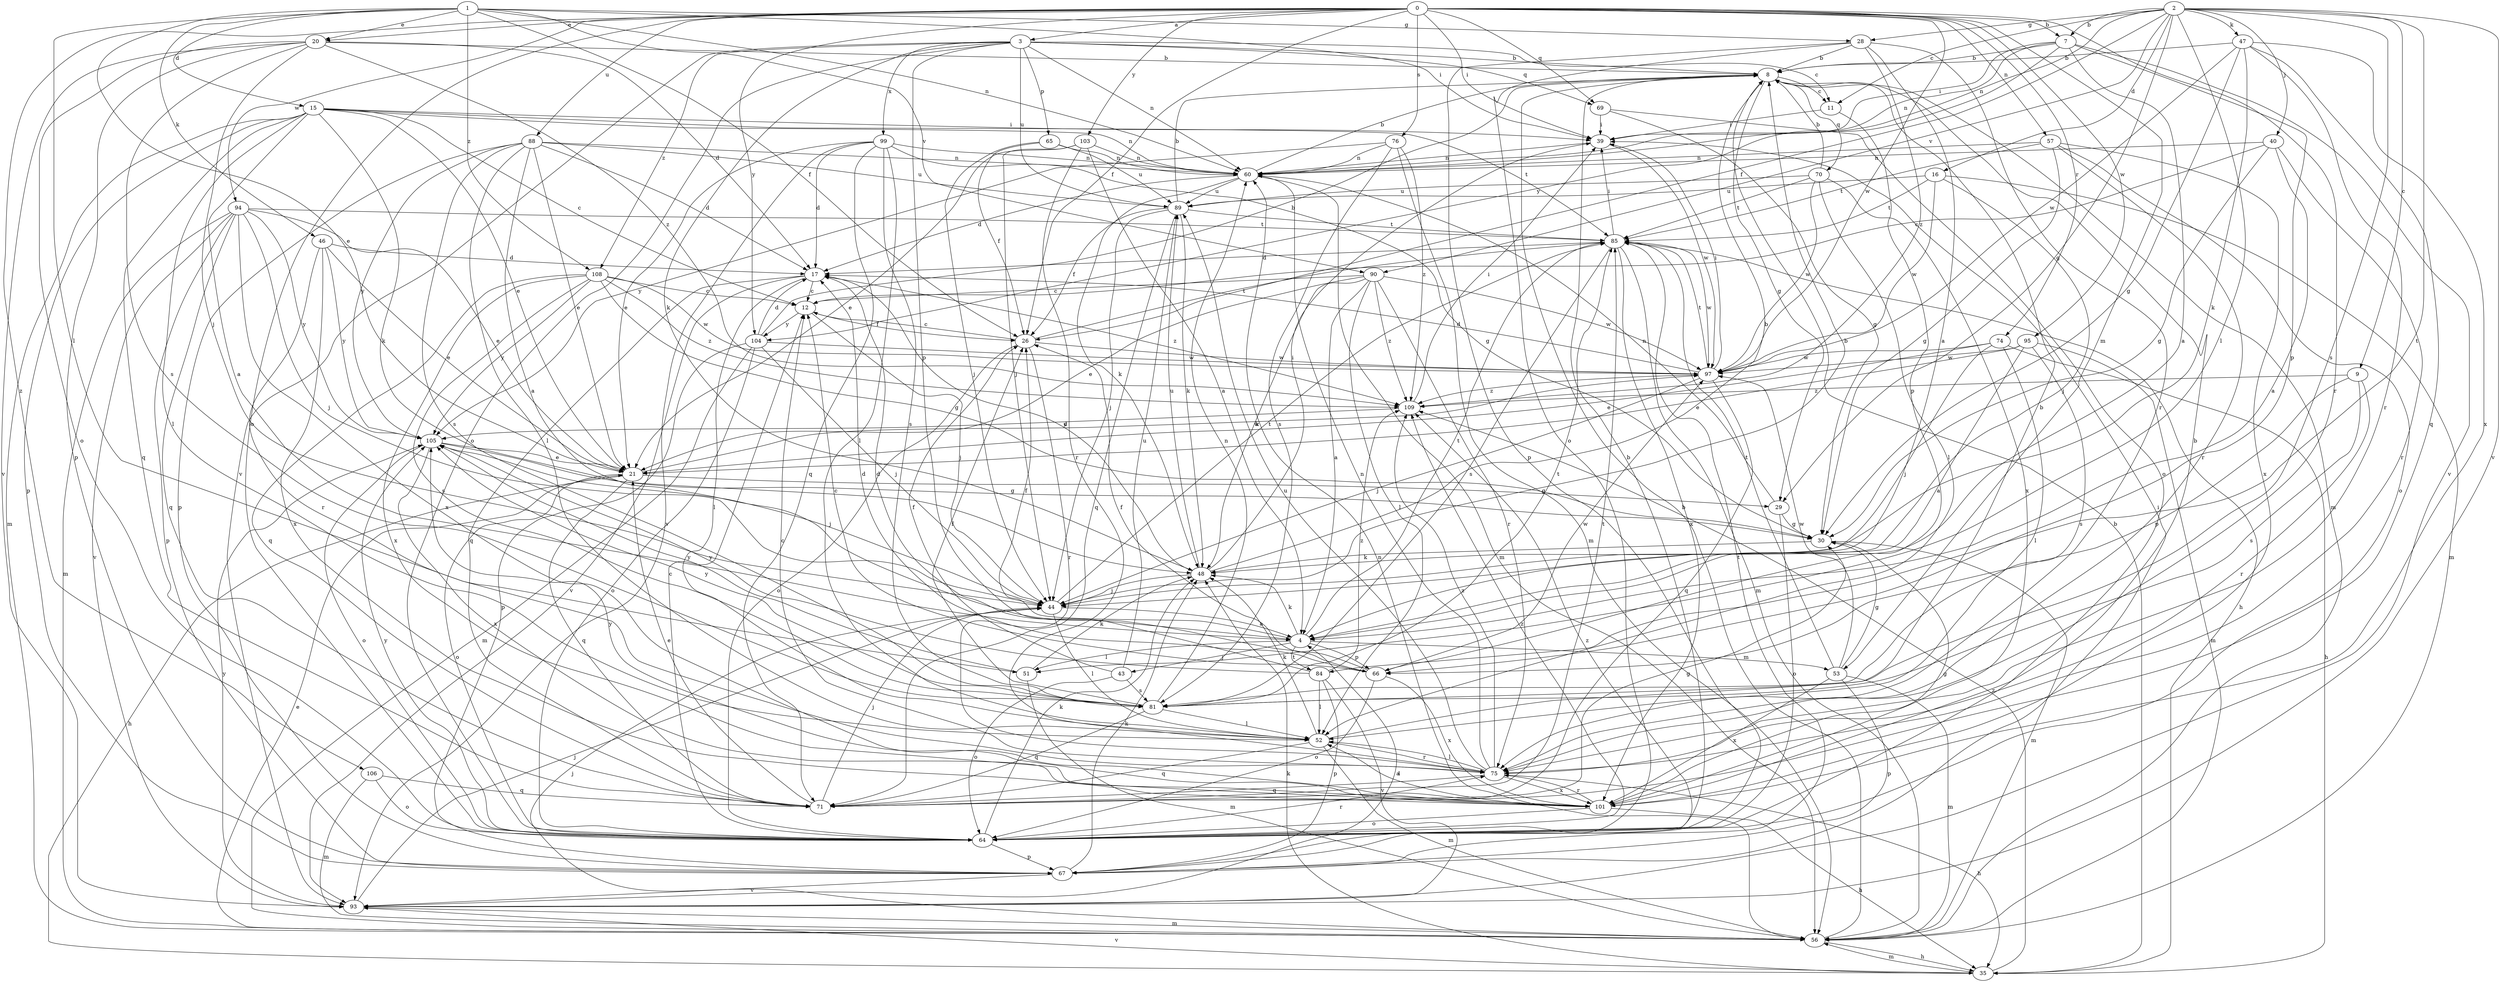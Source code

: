 strict digraph  {
0;
1;
2;
3;
4;
7;
8;
9;
11;
12;
15;
16;
17;
20;
21;
26;
28;
29;
30;
35;
39;
40;
43;
44;
46;
47;
48;
51;
52;
53;
56;
57;
60;
64;
65;
66;
67;
69;
70;
71;
74;
75;
76;
81;
84;
85;
88;
89;
90;
93;
94;
95;
97;
99;
101;
103;
104;
105;
106;
108;
109;
0 -> 3  [label=a];
0 -> 7  [label=b];
0 -> 20  [label=e];
0 -> 26  [label=f];
0 -> 39  [label=i];
0 -> 53  [label=m];
0 -> 57  [label=n];
0 -> 64  [label=o];
0 -> 69  [label=q];
0 -> 74  [label=r];
0 -> 75  [label=r];
0 -> 76  [label=s];
0 -> 88  [label=u];
0 -> 94  [label=w];
0 -> 95  [label=w];
0 -> 97  [label=w];
0 -> 103  [label=y];
0 -> 104  [label=y];
0 -> 106  [label=z];
1 -> 15  [label=d];
1 -> 20  [label=e];
1 -> 21  [label=e];
1 -> 26  [label=f];
1 -> 28  [label=g];
1 -> 39  [label=i];
1 -> 46  [label=k];
1 -> 51  [label=l];
1 -> 60  [label=n];
1 -> 90  [label=v];
1 -> 108  [label=z];
2 -> 7  [label=b];
2 -> 9  [label=c];
2 -> 11  [label=c];
2 -> 16  [label=d];
2 -> 26  [label=f];
2 -> 28  [label=g];
2 -> 29  [label=g];
2 -> 40  [label=j];
2 -> 47  [label=k];
2 -> 51  [label=l];
2 -> 60  [label=n];
2 -> 81  [label=s];
2 -> 84  [label=t];
2 -> 90  [label=v];
2 -> 93  [label=v];
3 -> 8  [label=b];
3 -> 11  [label=c];
3 -> 48  [label=k];
3 -> 60  [label=n];
3 -> 64  [label=o];
3 -> 65  [label=p];
3 -> 66  [label=p];
3 -> 69  [label=q];
3 -> 89  [label=u];
3 -> 93  [label=v];
3 -> 99  [label=x];
3 -> 108  [label=z];
4 -> 26  [label=f];
4 -> 43  [label=j];
4 -> 48  [label=k];
4 -> 51  [label=l];
4 -> 53  [label=m];
4 -> 66  [label=p];
4 -> 84  [label=t];
4 -> 85  [label=t];
7 -> 4  [label=a];
7 -> 8  [label=b];
7 -> 39  [label=i];
7 -> 60  [label=n];
7 -> 66  [label=p];
7 -> 93  [label=v];
7 -> 104  [label=y];
8 -> 11  [label=c];
8 -> 29  [label=g];
8 -> 56  [label=m];
8 -> 70  [label=q];
9 -> 66  [label=p];
9 -> 75  [label=r];
9 -> 81  [label=s];
9 -> 109  [label=z];
11 -> 39  [label=i];
11 -> 66  [label=p];
12 -> 26  [label=f];
12 -> 44  [label=j];
12 -> 104  [label=y];
15 -> 4  [label=a];
15 -> 12  [label=c];
15 -> 21  [label=e];
15 -> 39  [label=i];
15 -> 48  [label=k];
15 -> 52  [label=l];
15 -> 56  [label=m];
15 -> 60  [label=n];
15 -> 67  [label=p];
15 -> 71  [label=q];
15 -> 85  [label=t];
16 -> 44  [label=j];
16 -> 56  [label=m];
16 -> 85  [label=t];
16 -> 89  [label=u];
16 -> 97  [label=w];
17 -> 12  [label=c];
17 -> 52  [label=l];
17 -> 71  [label=q];
17 -> 93  [label=v];
17 -> 109  [label=z];
20 -> 8  [label=b];
20 -> 17  [label=d];
20 -> 44  [label=j];
20 -> 64  [label=o];
20 -> 67  [label=p];
20 -> 81  [label=s];
20 -> 93  [label=v];
20 -> 109  [label=z];
21 -> 29  [label=g];
21 -> 35  [label=h];
21 -> 64  [label=o];
21 -> 71  [label=q];
21 -> 97  [label=w];
26 -> 12  [label=c];
26 -> 64  [label=o];
26 -> 75  [label=r];
26 -> 85  [label=t];
26 -> 97  [label=w];
28 -> 4  [label=a];
28 -> 8  [label=b];
28 -> 64  [label=o];
28 -> 67  [label=p];
28 -> 75  [label=r];
28 -> 109  [label=z];
29 -> 30  [label=g];
29 -> 60  [label=n];
29 -> 64  [label=o];
30 -> 48  [label=k];
30 -> 56  [label=m];
35 -> 8  [label=b];
35 -> 48  [label=k];
35 -> 56  [label=m];
35 -> 93  [label=v];
35 -> 109  [label=z];
39 -> 60  [label=n];
39 -> 97  [label=w];
40 -> 4  [label=a];
40 -> 12  [label=c];
40 -> 30  [label=g];
40 -> 60  [label=n];
40 -> 75  [label=r];
43 -> 26  [label=f];
43 -> 64  [label=o];
43 -> 81  [label=s];
43 -> 89  [label=u];
44 -> 4  [label=a];
44 -> 8  [label=b];
44 -> 52  [label=l];
44 -> 85  [label=t];
46 -> 17  [label=d];
46 -> 21  [label=e];
46 -> 75  [label=r];
46 -> 101  [label=x];
46 -> 105  [label=y];
47 -> 8  [label=b];
47 -> 30  [label=g];
47 -> 48  [label=k];
47 -> 71  [label=q];
47 -> 75  [label=r];
47 -> 97  [label=w];
47 -> 101  [label=x];
48 -> 8  [label=b];
48 -> 17  [label=d];
48 -> 39  [label=i];
48 -> 44  [label=j];
48 -> 89  [label=u];
51 -> 48  [label=k];
51 -> 56  [label=m];
51 -> 105  [label=y];
52 -> 8  [label=b];
52 -> 48  [label=k];
52 -> 56  [label=m];
52 -> 71  [label=q];
52 -> 75  [label=r];
53 -> 30  [label=g];
53 -> 56  [label=m];
53 -> 67  [label=p];
53 -> 85  [label=t];
53 -> 97  [label=w];
53 -> 101  [label=x];
56 -> 8  [label=b];
56 -> 21  [label=e];
56 -> 35  [label=h];
56 -> 44  [label=j];
56 -> 60  [label=n];
57 -> 30  [label=g];
57 -> 60  [label=n];
57 -> 64  [label=o];
57 -> 75  [label=r];
57 -> 85  [label=t];
57 -> 101  [label=x];
60 -> 8  [label=b];
60 -> 17  [label=d];
60 -> 48  [label=k];
60 -> 56  [label=m];
60 -> 89  [label=u];
64 -> 8  [label=b];
64 -> 12  [label=c];
64 -> 48  [label=k];
64 -> 67  [label=p];
64 -> 75  [label=r];
64 -> 105  [label=y];
64 -> 109  [label=z];
65 -> 26  [label=f];
65 -> 44  [label=j];
65 -> 60  [label=n];
65 -> 89  [label=u];
66 -> 12  [label=c];
66 -> 17  [label=d];
66 -> 26  [label=f];
66 -> 64  [label=o];
66 -> 97  [label=w];
66 -> 101  [label=x];
67 -> 39  [label=i];
67 -> 48  [label=k];
67 -> 85  [label=t];
67 -> 93  [label=v];
67 -> 109  [label=z];
69 -> 30  [label=g];
69 -> 39  [label=i];
69 -> 64  [label=o];
70 -> 8  [label=b];
70 -> 52  [label=l];
70 -> 85  [label=t];
70 -> 89  [label=u];
70 -> 97  [label=w];
70 -> 101  [label=x];
71 -> 21  [label=e];
71 -> 30  [label=g];
71 -> 44  [label=j];
71 -> 85  [label=t];
74 -> 21  [label=e];
74 -> 35  [label=h];
74 -> 44  [label=j];
74 -> 52  [label=l];
74 -> 97  [label=w];
75 -> 12  [label=c];
75 -> 35  [label=h];
75 -> 52  [label=l];
75 -> 60  [label=n];
75 -> 71  [label=q];
75 -> 89  [label=u];
75 -> 101  [label=x];
75 -> 109  [label=z];
76 -> 56  [label=m];
76 -> 60  [label=n];
76 -> 81  [label=s];
76 -> 105  [label=y];
76 -> 109  [label=z];
81 -> 26  [label=f];
81 -> 52  [label=l];
81 -> 60  [label=n];
81 -> 71  [label=q];
81 -> 85  [label=t];
81 -> 105  [label=y];
84 -> 17  [label=d];
84 -> 52  [label=l];
84 -> 67  [label=p];
84 -> 93  [label=v];
84 -> 105  [label=y];
84 -> 109  [label=z];
85 -> 17  [label=d];
85 -> 35  [label=h];
85 -> 39  [label=i];
85 -> 56  [label=m];
85 -> 81  [label=s];
85 -> 97  [label=w];
85 -> 101  [label=x];
88 -> 4  [label=a];
88 -> 17  [label=d];
88 -> 21  [label=e];
88 -> 52  [label=l];
88 -> 60  [label=n];
88 -> 67  [label=p];
88 -> 81  [label=s];
88 -> 89  [label=u];
88 -> 105  [label=y];
89 -> 8  [label=b];
89 -> 26  [label=f];
89 -> 44  [label=j];
89 -> 48  [label=k];
89 -> 71  [label=q];
89 -> 85  [label=t];
90 -> 4  [label=a];
90 -> 12  [label=c];
90 -> 21  [label=e];
90 -> 48  [label=k];
90 -> 52  [label=l];
90 -> 75  [label=r];
90 -> 97  [label=w];
90 -> 109  [label=z];
93 -> 4  [label=a];
93 -> 44  [label=j];
93 -> 56  [label=m];
93 -> 105  [label=y];
94 -> 21  [label=e];
94 -> 44  [label=j];
94 -> 56  [label=m];
94 -> 67  [label=p];
94 -> 71  [label=q];
94 -> 85  [label=t];
94 -> 93  [label=v];
94 -> 101  [label=x];
94 -> 105  [label=y];
95 -> 4  [label=a];
95 -> 21  [label=e];
95 -> 56  [label=m];
95 -> 81  [label=s];
95 -> 97  [label=w];
97 -> 17  [label=d];
97 -> 39  [label=i];
97 -> 44  [label=j];
97 -> 71  [label=q];
97 -> 85  [label=t];
97 -> 109  [label=z];
99 -> 17  [label=d];
99 -> 21  [label=e];
99 -> 30  [label=g];
99 -> 52  [label=l];
99 -> 60  [label=n];
99 -> 71  [label=q];
99 -> 81  [label=s];
99 -> 93  [label=v];
101 -> 8  [label=b];
101 -> 30  [label=g];
101 -> 35  [label=h];
101 -> 52  [label=l];
101 -> 64  [label=o];
101 -> 75  [label=r];
101 -> 105  [label=y];
103 -> 4  [label=a];
103 -> 21  [label=e];
103 -> 44  [label=j];
103 -> 60  [label=n];
103 -> 75  [label=r];
104 -> 8  [label=b];
104 -> 17  [label=d];
104 -> 44  [label=j];
104 -> 56  [label=m];
104 -> 64  [label=o];
104 -> 67  [label=p];
104 -> 97  [label=w];
105 -> 21  [label=e];
105 -> 30  [label=g];
105 -> 44  [label=j];
105 -> 64  [label=o];
105 -> 101  [label=x];
106 -> 56  [label=m];
106 -> 64  [label=o];
106 -> 71  [label=q];
108 -> 12  [label=c];
108 -> 30  [label=g];
108 -> 71  [label=q];
108 -> 81  [label=s];
108 -> 97  [label=w];
108 -> 101  [label=x];
108 -> 105  [label=y];
108 -> 109  [label=z];
109 -> 39  [label=i];
109 -> 105  [label=y];
}
